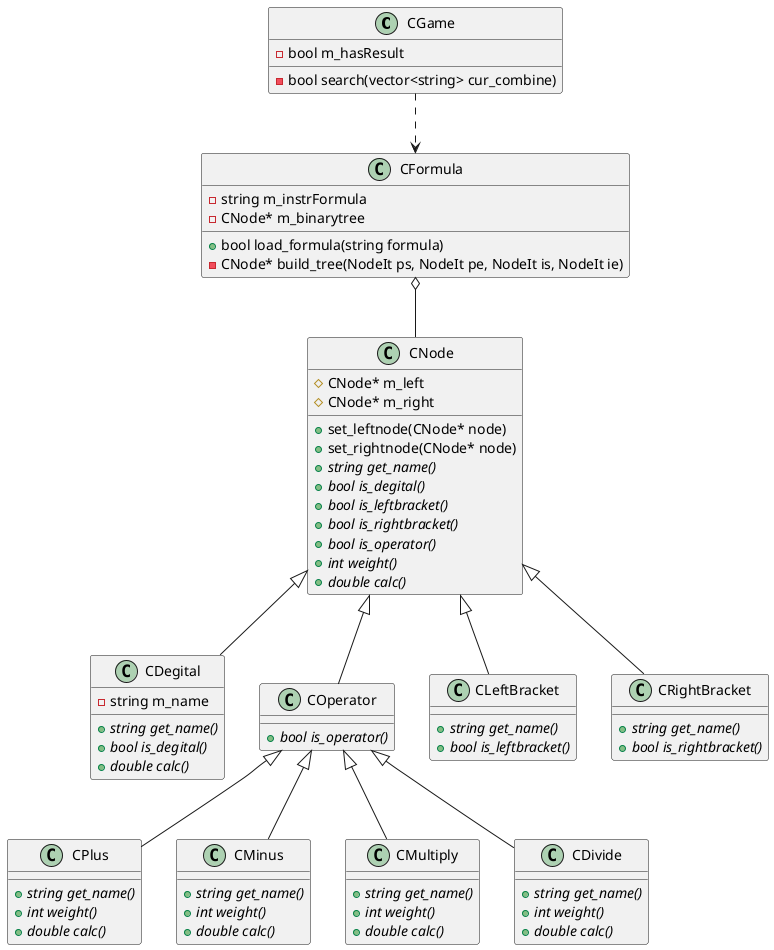 
@startuml

class CGame {
    - bool m_hasResult

	- bool search(vector<string> cur_combine)
}

class CFormula {
	- string m_instrFormula
	- CNode* m_binarytree

    + bool load_formula(string formula)
	- CNode* build_tree(NodeIt ps, NodeIt pe, NodeIt is, NodeIt ie)
}

class CNode {
    # CNode* m_left
    # CNode* m_right

    + set_leftnode(CNode* node)
    + set_rightnode(CNode* node)
    + {abstract} string get_name()
    + {abstract} bool is_degital()
    + {abstract} bool is_leftbracket()
    + {abstract} bool is_rightbracket()
	+ {abstract} bool is_operator()
    + {abstract} int weight()
    + {abstract} double calc()
}

class CDegital {
    - string m_name

    + {abstract} string get_name()
    + {abstract} bool is_degital()
    + {abstract} double calc()
}

class COperator {
    + {abstract} bool is_operator()
}

class CLeftBracket {
    + {abstract} string get_name()
    + {abstract} bool is_leftbracket()
}

class CRightBracket {
    + {abstract} string get_name()
    + {abstract} bool is_rightbracket()
}

class CPlus {
	+ {abstract} string get_name()
	+ {abstract} int weight()
	+ {abstract} double calc()
}

class CMinus {
	+ {abstract} string get_name()
	+ {abstract} int weight()
	+ {abstract} double calc()
}

class CMultiply {
	+ {abstract} string get_name()
	+ {abstract} int weight()
	+ {abstract} double calc()
}

class CDivide {
	+ {abstract} string get_name()
	+ {abstract} int weight()
	+ {abstract} double calc()
}

CGame ..> CFormula
CFormula o-- CNode
CNode <|-- CDegital
CNode <|-- COperator
CNode <|-- CLeftBracket
CNode <|-- CRightBracket

COperator <|-- CPlus
COperator <|-- CMinus
COperator <|-- CMultiply
COperator <|-- CDivide

@enduml
